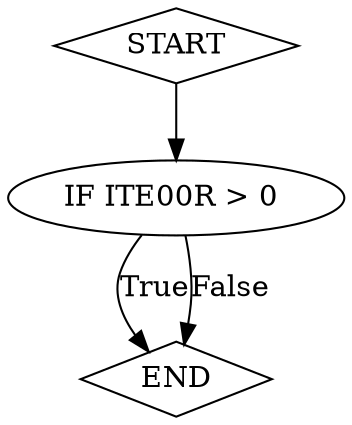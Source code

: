 digraph "control-flow" {
	node [shape=diamond]
	3 [label=START]
	node [shape=ellipse]
	0 [label="IF ITE00R > 0 "]
	node [shape=diamond]
	6 [label=END]
	3 -> 0
	0 -> 6 [label=True]
	0 -> 6 [label=False]
}
